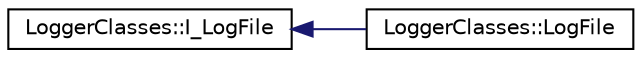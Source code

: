 digraph "Graphical Class Hierarchy"
{
 // INTERACTIVE_SVG=YES
 // LATEX_PDF_SIZE
  edge [fontname="Helvetica",fontsize="10",labelfontname="Helvetica",labelfontsize="10"];
  node [fontname="Helvetica",fontsize="10",shape=record];
  rankdir="LR";
  Node0 [label="LoggerClasses::I_LogFile",height=0.2,width=0.4,color="black", fillcolor="white", style="filled",URL="$d5/d42/classLoggerClasses_1_1I__LogFile.html",tooltip=" "];
  Node0 -> Node1 [dir="back",color="midnightblue",fontsize="10",style="solid",fontname="Helvetica"];
  Node1 [label="LoggerClasses::LogFile",height=0.2,width=0.4,color="black", fillcolor="white", style="filled",URL="$da/d87/classLoggerClasses_1_1LogFile.html",tooltip=" "];
}
